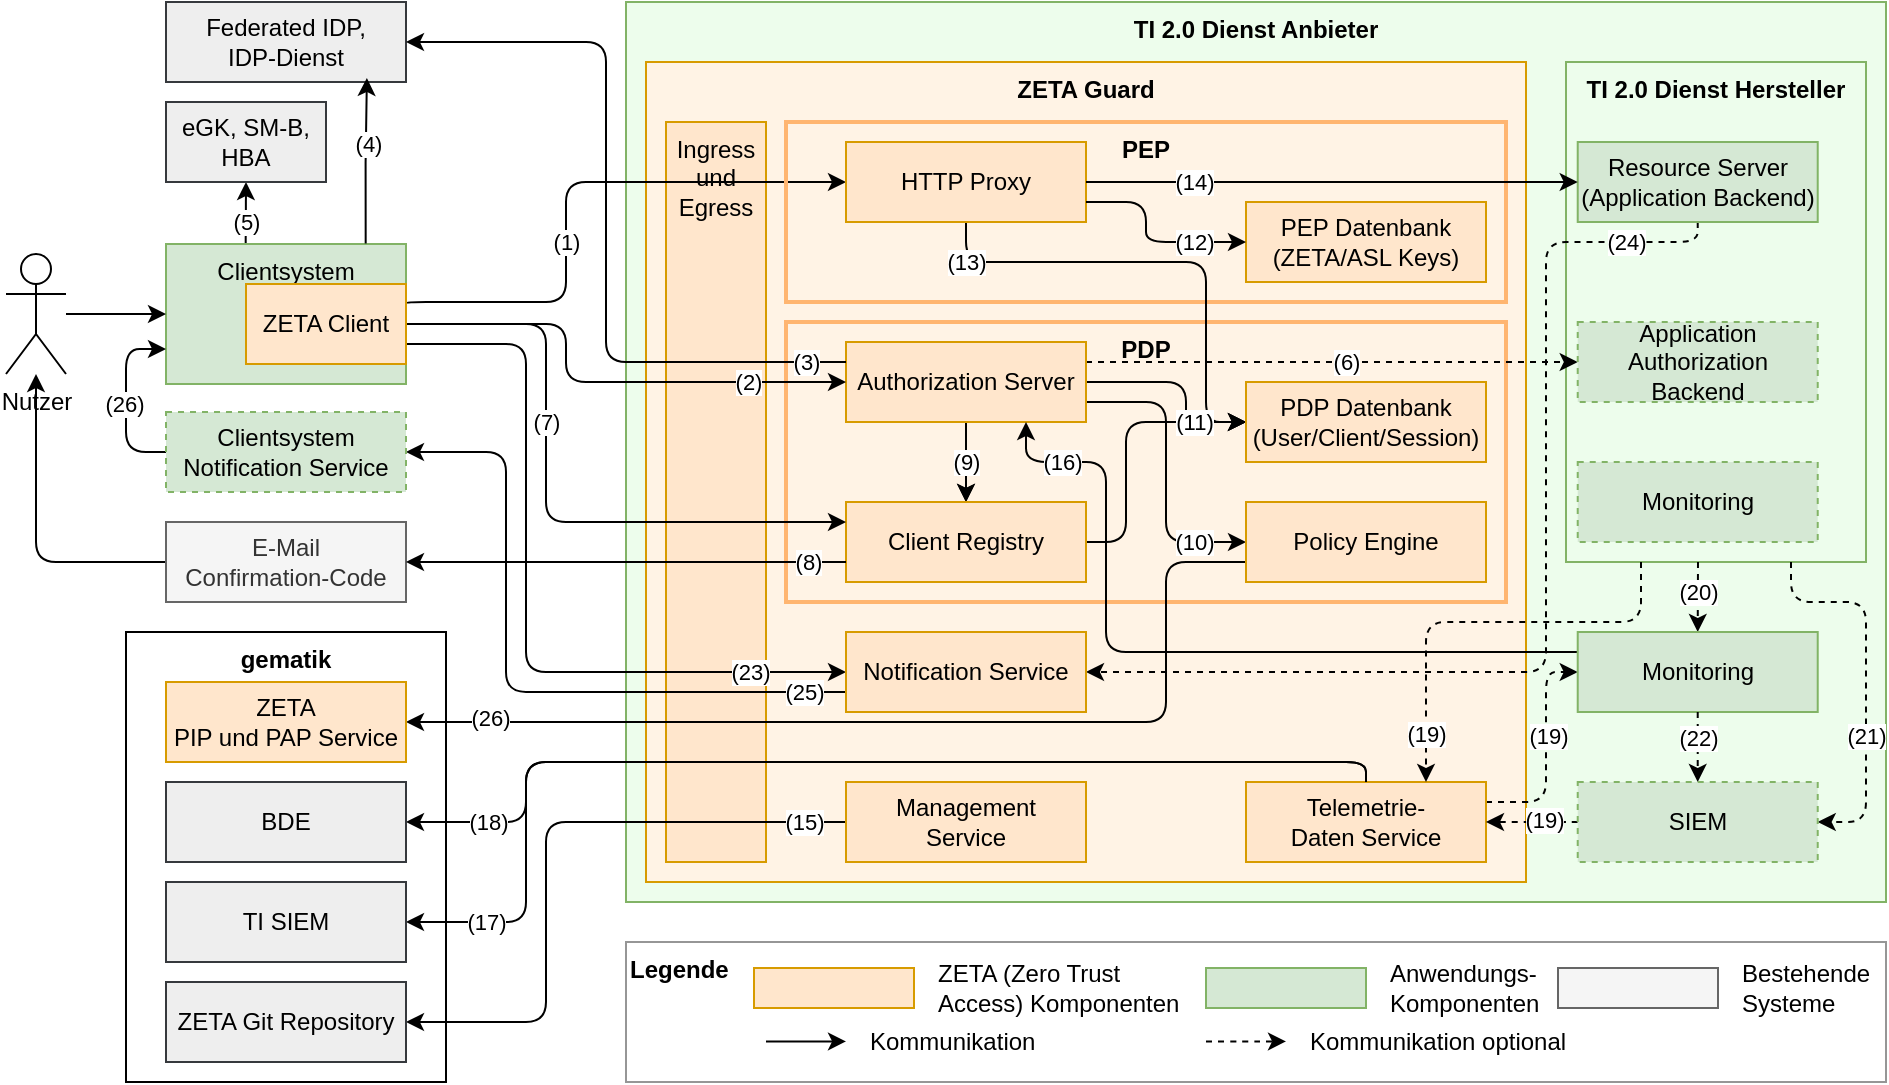 <mxfile version="26.0.11">
  <diagram name="Seite-1" id="rmcg_aQgjtSpjyozXI4n">
    <mxGraphModel dx="1082" dy="546" grid="1" gridSize="10" guides="1" tooltips="1" connect="1" arrows="1" fold="1" page="1" pageScale="1" pageWidth="1169" pageHeight="827" math="0" shadow="0">
      <root>
        <mxCell id="0" />
        <mxCell id="1" parent="0" />
        <mxCell id="VlHYgpy21l1go6Lui4qg-1" value="&lt;b&gt;TI 2.0 Dienst Anbieter&lt;/b&gt;" style="rounded=0;whiteSpace=wrap;html=1;fillColor=#edfdec;strokeColor=#82b366;align=center;verticalAlign=top;" parent="1" vertex="1">
          <mxGeometry x="470" y="120" width="630" height="450" as="geometry" />
        </mxCell>
        <mxCell id="l_uMv979gXDvH-ZaRyLK-6" value="&lt;b&gt;TI 2.0 Dienst Hersteller&lt;/b&gt;" style="rounded=0;whiteSpace=wrap;html=1;fillColor=#edfdec;strokeColor=#82b366;align=center;verticalAlign=top;" vertex="1" parent="1">
          <mxGeometry x="940" y="150" width="150" height="250" as="geometry" />
        </mxCell>
        <mxCell id="VlHYgpy21l1go6Lui4qg-20" value="" style="edgeStyle=orthogonalEdgeStyle;rounded=0;orthogonalLoop=1;jettySize=auto;html=1;" parent="1" source="VlHYgpy21l1go6Lui4qg-3" target="VlHYgpy21l1go6Lui4qg-7" edge="1">
          <mxGeometry relative="1" as="geometry" />
        </mxCell>
        <mxCell id="VlHYgpy21l1go6Lui4qg-2" value="&lt;b&gt;ZETA Guard&lt;/b&gt;" style="rounded=0;whiteSpace=wrap;html=1;align=center;verticalAlign=top;fillColor=#fff3e5;strokeColor=#d79b00;" parent="1" vertex="1">
          <mxGeometry x="480" y="150" width="440" height="410" as="geometry" />
        </mxCell>
        <mxCell id="VlHYgpy21l1go6Lui4qg-6" value="Ingress&lt;div&gt;und&lt;/div&gt;&lt;div&gt;Egress&lt;div&gt;&lt;/div&gt;&lt;/div&gt;" style="rounded=0;whiteSpace=wrap;html=1;fillColor=#ffe6cc;strokeColor=#d79b00;verticalAlign=top;" parent="1" vertex="1">
          <mxGeometry x="490" y="180" width="50" height="370" as="geometry" />
        </mxCell>
        <mxCell id="VlHYgpy21l1go6Lui4qg-73" value="&lt;b&gt;Legende&lt;/b&gt;" style="rounded=0;whiteSpace=wrap;html=1;align=left;verticalAlign=top;strokeColor=#969696;" parent="1" vertex="1">
          <mxGeometry x="470" y="590" width="630" height="70" as="geometry" />
        </mxCell>
        <mxCell id="VlHYgpy21l1go6Lui4qg-50" value="&lt;b&gt;gematik&lt;/b&gt;" style="rounded=0;whiteSpace=wrap;html=1;align=center;verticalAlign=top;" parent="1" vertex="1">
          <mxGeometry x="220" y="435" width="160" height="225" as="geometry" />
        </mxCell>
        <mxCell id="VlHYgpy21l1go6Lui4qg-5" value="&lt;b&gt;PDP&lt;/b&gt;" style="rounded=0;whiteSpace=wrap;html=1;fillColor=none;verticalAlign=top;strokeColor=#FFB570;strokeWidth=2;glass=0;shadow=0;" parent="1" vertex="1">
          <mxGeometry x="550" y="280" width="360" height="140" as="geometry" />
        </mxCell>
        <mxCell id="VlHYgpy21l1go6Lui4qg-12" style="edgeStyle=orthogonalEdgeStyle;rounded=1;orthogonalLoop=1;jettySize=auto;html=1;entryX=0;entryY=0.5;entryDx=0;entryDy=0;curved=0;enumerate=0;startArrow=none;startFill=0;exitX=1;exitY=0.75;exitDx=0;exitDy=0;" parent="1" source="VlHYgpy21l1go6Lui4qg-3" target="VlHYgpy21l1go6Lui4qg-4" edge="1">
          <mxGeometry relative="1" as="geometry">
            <Array as="points">
              <mxPoint x="740" y="320" />
              <mxPoint x="740" y="390" />
            </Array>
          </mxGeometry>
        </mxCell>
        <mxCell id="VlHYgpy21l1go6Lui4qg-13" value="(10)" style="edgeLabel;html=1;align=center;verticalAlign=middle;resizable=0;points=[];" parent="VlHYgpy21l1go6Lui4qg-12" vertex="1" connectable="0">
          <mxGeometry x="0.107" y="2" relative="1" as="geometry">
            <mxPoint x="12" y="27" as="offset" />
          </mxGeometry>
        </mxCell>
        <mxCell id="VlHYgpy21l1go6Lui4qg-17" style="edgeStyle=orthogonalEdgeStyle;rounded=0;orthogonalLoop=1;jettySize=auto;html=1;entryX=0.5;entryY=0;entryDx=0;entryDy=0;" parent="1" source="VlHYgpy21l1go6Lui4qg-3" target="VlHYgpy21l1go6Lui4qg-7" edge="1">
          <mxGeometry relative="1" as="geometry" />
        </mxCell>
        <mxCell id="VlHYgpy21l1go6Lui4qg-19" value="" style="edgeStyle=orthogonalEdgeStyle;rounded=0;orthogonalLoop=1;jettySize=auto;html=1;" parent="1" source="VlHYgpy21l1go6Lui4qg-3" target="VlHYgpy21l1go6Lui4qg-7" edge="1">
          <mxGeometry relative="1" as="geometry" />
        </mxCell>
        <mxCell id="jk131BD6AWYCNpcRmV59-23" value="(9)" style="edgeLabel;html=1;align=center;verticalAlign=middle;resizable=0;points=[];" parent="VlHYgpy21l1go6Lui4qg-19" vertex="1" connectable="0">
          <mxGeometry x="-0.2" y="3" relative="1" as="geometry">
            <mxPoint x="-3" y="4" as="offset" />
          </mxGeometry>
        </mxCell>
        <mxCell id="VlHYgpy21l1go6Lui4qg-42" style="edgeStyle=orthogonalEdgeStyle;rounded=0;orthogonalLoop=1;jettySize=auto;html=1;entryX=0;entryY=0.5;entryDx=0;entryDy=0;dashed=1;exitX=1;exitY=0.25;exitDx=0;exitDy=0;" parent="1" source="VlHYgpy21l1go6Lui4qg-3" target="VlHYgpy21l1go6Lui4qg-9" edge="1">
          <mxGeometry relative="1" as="geometry" />
        </mxCell>
        <mxCell id="VlHYgpy21l1go6Lui4qg-43" value="(6)" style="edgeLabel;html=1;align=center;verticalAlign=middle;resizable=0;points=[];" parent="VlHYgpy21l1go6Lui4qg-42" vertex="1" connectable="0">
          <mxGeometry x="-0.001" y="3" relative="1" as="geometry">
            <mxPoint x="7" y="3" as="offset" />
          </mxGeometry>
        </mxCell>
        <mxCell id="vCcO2jvL2H2B9ToVF4XY-5" style="edgeStyle=orthogonalEdgeStyle;rounded=1;orthogonalLoop=1;jettySize=auto;html=1;entryX=0;entryY=0.5;entryDx=0;entryDy=0;curved=0;exitX=1;exitY=0.5;exitDx=0;exitDy=0;" parent="1" source="VlHYgpy21l1go6Lui4qg-3" target="vCcO2jvL2H2B9ToVF4XY-1" edge="1">
          <mxGeometry relative="1" as="geometry">
            <Array as="points">
              <mxPoint x="750" y="310" />
              <mxPoint x="750" y="330" />
            </Array>
          </mxGeometry>
        </mxCell>
        <mxCell id="VlHYgpy21l1go6Lui4qg-3" value="Authorization Server" style="rounded=0;whiteSpace=wrap;html=1;fillColor=#ffe6cc;strokeColor=#d79b00;" parent="1" vertex="1">
          <mxGeometry x="580" y="290" width="120" height="40" as="geometry" />
        </mxCell>
        <mxCell id="VlHYgpy21l1go6Lui4qg-55" style="edgeStyle=orthogonalEdgeStyle;rounded=1;orthogonalLoop=1;jettySize=auto;html=1;entryX=1;entryY=0.5;entryDx=0;entryDy=0;exitX=0;exitY=0.75;exitDx=0;exitDy=0;curved=0;" parent="1" source="VlHYgpy21l1go6Lui4qg-4" target="VlHYgpy21l1go6Lui4qg-54" edge="1">
          <mxGeometry relative="1" as="geometry">
            <Array as="points">
              <mxPoint x="740" y="400" />
              <mxPoint x="740" y="480" />
            </Array>
          </mxGeometry>
        </mxCell>
        <mxCell id="l_uMv979gXDvH-ZaRyLK-8" value="(26)" style="edgeLabel;html=1;align=center;verticalAlign=middle;resizable=0;points=[];" vertex="1" connectable="0" parent="VlHYgpy21l1go6Lui4qg-55">
          <mxGeometry x="0.831" y="-2" relative="1" as="geometry">
            <mxPoint as="offset" />
          </mxGeometry>
        </mxCell>
        <mxCell id="VlHYgpy21l1go6Lui4qg-4" value="Policy Engine" style="rounded=0;whiteSpace=wrap;html=1;fillColor=#ffe6cc;strokeColor=#d79b00;" parent="1" vertex="1">
          <mxGeometry x="780" y="370" width="120" height="40" as="geometry" />
        </mxCell>
        <mxCell id="vCcO2jvL2H2B9ToVF4XY-2" style="edgeStyle=orthogonalEdgeStyle;rounded=1;orthogonalLoop=1;jettySize=auto;html=1;entryX=0;entryY=0.5;entryDx=0;entryDy=0;curved=0;" parent="1" source="VlHYgpy21l1go6Lui4qg-7" target="vCcO2jvL2H2B9ToVF4XY-1" edge="1">
          <mxGeometry relative="1" as="geometry">
            <Array as="points">
              <mxPoint x="720" y="390" />
              <mxPoint x="720" y="330" />
            </Array>
          </mxGeometry>
        </mxCell>
        <mxCell id="VlHYgpy21l1go6Lui4qg-7" value="Client Registry" style="rounded=0;whiteSpace=wrap;html=1;fillColor=#ffe6cc;strokeColor=#d79b00;" parent="1" vertex="1">
          <mxGeometry x="580" y="370" width="120" height="40" as="geometry" />
        </mxCell>
        <mxCell id="VlHYgpy21l1go6Lui4qg-49" style="edgeStyle=orthogonalEdgeStyle;rounded=1;orthogonalLoop=1;jettySize=auto;html=1;entryX=1;entryY=0.5;entryDx=0;entryDy=0;curved=0;exitX=0.75;exitY=1;exitDx=0;exitDy=0;dashed=1;" parent="1" source="l_uMv979gXDvH-ZaRyLK-6" target="VlHYgpy21l1go6Lui4qg-45" edge="1">
          <mxGeometry relative="1" as="geometry">
            <Array as="points">
              <mxPoint x="1053" y="420" />
              <mxPoint x="1090" y="420" />
              <mxPoint x="1090" y="530" />
            </Array>
            <mxPoint x="1134.14" y="430" as="sourcePoint" />
            <mxPoint x="1120.0" y="560" as="targetPoint" />
          </mxGeometry>
        </mxCell>
        <mxCell id="VlHYgpy21l1go6Lui4qg-62" value="(21)" style="edgeLabel;html=1;align=center;verticalAlign=middle;resizable=0;points=[];" parent="VlHYgpy21l1go6Lui4qg-49" vertex="1" connectable="0">
          <mxGeometry x="0.075" y="-1" relative="1" as="geometry">
            <mxPoint x="1" y="21" as="offset" />
          </mxGeometry>
        </mxCell>
        <mxCell id="YDH7UqgN-Gu_hTAg23kh-9" style="edgeStyle=orthogonalEdgeStyle;rounded=1;orthogonalLoop=1;jettySize=auto;html=1;entryX=1;entryY=0.5;entryDx=0;entryDy=0;exitX=0.5;exitY=1;exitDx=0;exitDy=0;curved=0;dashed=1;" parent="1" source="VlHYgpy21l1go6Lui4qg-8" target="jk131BD6AWYCNpcRmV59-15" edge="1">
          <mxGeometry relative="1" as="geometry">
            <Array as="points">
              <mxPoint x="1006" y="240" />
              <mxPoint x="930" y="240" />
              <mxPoint x="930" y="455" />
            </Array>
          </mxGeometry>
        </mxCell>
        <mxCell id="YDH7UqgN-Gu_hTAg23kh-12" value="(24)" style="edgeLabel;html=1;align=center;verticalAlign=middle;resizable=0;points=[];" parent="YDH7UqgN-Gu_hTAg23kh-9" vertex="1" connectable="0">
          <mxGeometry x="-0.782" y="1" relative="1" as="geometry">
            <mxPoint x="12" y="-1" as="offset" />
          </mxGeometry>
        </mxCell>
        <mxCell id="VlHYgpy21l1go6Lui4qg-8" value="&lt;div&gt;Resource Server&lt;/div&gt;&lt;div&gt;(Application Backend)&lt;/div&gt;" style="rounded=0;whiteSpace=wrap;html=1;fillColor=#d5e8d4;strokeColor=#82b366;" parent="1" vertex="1">
          <mxGeometry x="945.86" y="190" width="120" height="40" as="geometry" />
        </mxCell>
        <mxCell id="VlHYgpy21l1go6Lui4qg-82" style="edgeStyle=orthogonalEdgeStyle;rounded=0;orthogonalLoop=1;jettySize=auto;html=1;entryX=0.5;entryY=0;entryDx=0;entryDy=0;dashed=1;" parent="1" target="VlHYgpy21l1go6Lui4qg-14" edge="1">
          <mxGeometry relative="1" as="geometry">
            <mxPoint x="1006" y="400" as="sourcePoint" />
          </mxGeometry>
        </mxCell>
        <mxCell id="VlHYgpy21l1go6Lui4qg-83" value="(20)" style="edgeLabel;html=1;align=center;verticalAlign=middle;resizable=0;points=[];" parent="VlHYgpy21l1go6Lui4qg-82" vertex="1" connectable="0">
          <mxGeometry x="-0.087" y="1" relative="1" as="geometry">
            <mxPoint x="-1" y="-1" as="offset" />
          </mxGeometry>
        </mxCell>
        <mxCell id="VlHYgpy21l1go6Lui4qg-9" value="&lt;div&gt;Application Authorization Backend&lt;/div&gt;" style="rounded=0;whiteSpace=wrap;html=1;fillColor=#d5e8d4;strokeColor=#82b366;dashed=1;" parent="1" vertex="1">
          <mxGeometry x="945.86" y="280" width="120" height="40" as="geometry" />
        </mxCell>
        <mxCell id="VlHYgpy21l1go6Lui4qg-15" style="edgeStyle=orthogonalEdgeStyle;rounded=1;orthogonalLoop=1;jettySize=auto;html=1;startArrow=none;startFill=0;entryX=0;entryY=0.5;entryDx=0;entryDy=0;curved=0;exitX=1;exitY=0.25;exitDx=0;exitDy=0;dashed=1;" parent="1" source="VlHYgpy21l1go6Lui4qg-10" target="VlHYgpy21l1go6Lui4qg-14" edge="1">
          <mxGeometry relative="1" as="geometry">
            <Array as="points">
              <mxPoint x="930" y="520" />
              <mxPoint x="930" y="455" />
            </Array>
          </mxGeometry>
        </mxCell>
        <mxCell id="VlHYgpy21l1go6Lui4qg-10" value="Telemetrie-Daten&amp;nbsp;&lt;span style=&quot;background-color: initial;&quot;&gt;Service&lt;/span&gt;" style="rounded=0;whiteSpace=wrap;html=1;fillColor=#ffe6cc;strokeColor=#d79b00;" parent="1" vertex="1">
          <mxGeometry x="780" y="510" width="120" height="40" as="geometry" />
        </mxCell>
        <mxCell id="VlHYgpy21l1go6Lui4qg-71" style="edgeStyle=orthogonalEdgeStyle;rounded=1;orthogonalLoop=1;jettySize=auto;html=1;entryX=1;entryY=0.5;entryDx=0;entryDy=0;curved=0;exitX=0;exitY=0.5;exitDx=0;exitDy=0;" parent="1" source="VlHYgpy21l1go6Lui4qg-11" target="VlHYgpy21l1go6Lui4qg-69" edge="1">
          <mxGeometry relative="1" as="geometry">
            <Array as="points">
              <mxPoint x="430" y="530" />
              <mxPoint x="430" y="630" />
            </Array>
          </mxGeometry>
        </mxCell>
        <mxCell id="jk131BD6AWYCNpcRmV59-13" value="(15)" style="edgeLabel;html=1;align=center;verticalAlign=middle;resizable=0;points=[];" parent="VlHYgpy21l1go6Lui4qg-71" vertex="1" connectable="0">
          <mxGeometry x="-0.908" y="1" relative="1" as="geometry">
            <mxPoint x="-7" y="-1" as="offset" />
          </mxGeometry>
        </mxCell>
        <mxCell id="VlHYgpy21l1go6Lui4qg-11" value="Management&lt;div&gt;Service&lt;/div&gt;" style="rounded=0;whiteSpace=wrap;html=1;fillColor=#ffe6cc;strokeColor=#d79b00;" parent="1" vertex="1">
          <mxGeometry x="580" y="510" width="120" height="40" as="geometry" />
        </mxCell>
        <mxCell id="YDH7UqgN-Gu_hTAg23kh-14" style="edgeStyle=orthogonalEdgeStyle;rounded=1;orthogonalLoop=1;jettySize=auto;html=1;curved=0;entryX=0.75;entryY=1;entryDx=0;entryDy=0;exitX=0;exitY=0.25;exitDx=0;exitDy=0;" parent="1" source="VlHYgpy21l1go6Lui4qg-14" target="VlHYgpy21l1go6Lui4qg-3" edge="1">
          <mxGeometry relative="1" as="geometry">
            <Array as="points">
              <mxPoint x="710" y="445" />
              <mxPoint x="710" y="350" />
              <mxPoint x="670" y="350" />
            </Array>
          </mxGeometry>
        </mxCell>
        <mxCell id="YDH7UqgN-Gu_hTAg23kh-15" value="(16)" style="edgeLabel;html=1;align=center;verticalAlign=middle;resizable=0;points=[];" parent="YDH7UqgN-Gu_hTAg23kh-14" vertex="1" connectable="0">
          <mxGeometry x="0.81" relative="1" as="geometry">
            <mxPoint as="offset" />
          </mxGeometry>
        </mxCell>
        <mxCell id="VlHYgpy21l1go6Lui4qg-14" value="&lt;div&gt;Monitoring&lt;/div&gt;" style="rounded=0;whiteSpace=wrap;html=1;fillColor=#d5e8d4;strokeColor=#82b366;" parent="1" vertex="1">
          <mxGeometry x="945.86" y="435" width="120" height="40" as="geometry" />
        </mxCell>
        <mxCell id="VlHYgpy21l1go6Lui4qg-25" style="edgeStyle=orthogonalEdgeStyle;rounded=1;orthogonalLoop=1;jettySize=auto;html=1;curved=0;entryX=0;entryY=0.5;entryDx=0;entryDy=0;exitX=1;exitY=0.25;exitDx=0;exitDy=0;" parent="1" source="W73TImAPQAttKoGehWNf-1" target="3iQ7CieG_20oYP9cDW3w-2" edge="1">
          <mxGeometry relative="1" as="geometry">
            <Array as="points">
              <mxPoint x="360" y="270" />
              <mxPoint x="440" y="270" />
              <mxPoint x="440" y="210" />
            </Array>
            <mxPoint x="490" y="220" as="targetPoint" />
          </mxGeometry>
        </mxCell>
        <mxCell id="VlHYgpy21l1go6Lui4qg-26" value="(1)" style="edgeLabel;html=1;align=center;verticalAlign=middle;resizable=0;points=[];" parent="VlHYgpy21l1go6Lui4qg-25" vertex="1" connectable="0">
          <mxGeometry x="0.145" y="1" relative="1" as="geometry">
            <mxPoint x="-20" y="31" as="offset" />
          </mxGeometry>
        </mxCell>
        <mxCell id="VlHYgpy21l1go6Lui4qg-36" style="edgeStyle=orthogonalEdgeStyle;rounded=1;orthogonalLoop=1;jettySize=auto;html=1;entryX=0.5;entryY=1;entryDx=0;entryDy=0;curved=0;exitX=0.332;exitY=0;exitDx=0;exitDy=0;exitPerimeter=0;" parent="1" source="VlHYgpy21l1go6Lui4qg-22" target="VlHYgpy21l1go6Lui4qg-35" edge="1">
          <mxGeometry relative="1" as="geometry">
            <mxPoint x="280" y="269" as="sourcePoint" />
            <mxPoint x="280" y="230" as="targetPoint" />
          </mxGeometry>
        </mxCell>
        <mxCell id="VlHYgpy21l1go6Lui4qg-59" value="(5)" style="edgeLabel;html=1;align=center;verticalAlign=middle;resizable=0;points=[];" parent="VlHYgpy21l1go6Lui4qg-36" vertex="1" connectable="0">
          <mxGeometry x="-0.167" y="1" relative="1" as="geometry">
            <mxPoint x="1" y="2" as="offset" />
          </mxGeometry>
        </mxCell>
        <mxCell id="VlHYgpy21l1go6Lui4qg-22" value="Clientsystem" style="rounded=0;whiteSpace=wrap;html=1;fillColor=#d5e8d4;strokeColor=#82b366;verticalAlign=top;" parent="1" vertex="1">
          <mxGeometry x="240" y="241" width="120" height="70" as="geometry" />
        </mxCell>
        <mxCell id="VlHYgpy21l1go6Lui4qg-30" style="edgeStyle=orthogonalEdgeStyle;rounded=0;orthogonalLoop=1;jettySize=auto;html=1;entryX=0;entryY=0.5;entryDx=0;entryDy=0;" parent="1" source="VlHYgpy21l1go6Lui4qg-29" target="VlHYgpy21l1go6Lui4qg-22" edge="1">
          <mxGeometry relative="1" as="geometry" />
        </mxCell>
        <mxCell id="VlHYgpy21l1go6Lui4qg-29" value="Nutzer" style="shape=umlActor;verticalLabelPosition=bottom;verticalAlign=top;html=1;outlineConnect=0;" parent="1" vertex="1">
          <mxGeometry x="160" y="246" width="30" height="60" as="geometry" />
        </mxCell>
        <mxCell id="VlHYgpy21l1go6Lui4qg-32" style="edgeStyle=orthogonalEdgeStyle;rounded=1;orthogonalLoop=1;jettySize=auto;html=1;curved=0;" parent="1" source="VlHYgpy21l1go6Lui4qg-31" target="VlHYgpy21l1go6Lui4qg-29" edge="1">
          <mxGeometry relative="1" as="geometry" />
        </mxCell>
        <mxCell id="VlHYgpy21l1go6Lui4qg-31" value="E-Mail&lt;div&gt;Confirmation-Code&lt;/div&gt;" style="rounded=0;whiteSpace=wrap;html=1;fillColor=#f5f5f5;strokeColor=#666666;fontColor=#333333;" parent="1" vertex="1">
          <mxGeometry x="240" y="380" width="120" height="40" as="geometry" />
        </mxCell>
        <mxCell id="VlHYgpy21l1go6Lui4qg-35" value="eGK, SM-B,&lt;div&gt;HBA&lt;/div&gt;" style="rounded=0;whiteSpace=wrap;html=1;fillColor=#eeeeee;strokeColor=#36393d;" parent="1" vertex="1">
          <mxGeometry x="240" y="170" width="80" height="40" as="geometry" />
        </mxCell>
        <mxCell id="VlHYgpy21l1go6Lui4qg-37" value="Federated IDP,&lt;div&gt;IDP-Dienst&lt;/div&gt;" style="rounded=0;whiteSpace=wrap;html=1;fillColor=#eeeeee;strokeColor=#36393d;" parent="1" vertex="1">
          <mxGeometry x="240" y="120" width="120" height="40" as="geometry" />
        </mxCell>
        <mxCell id="VlHYgpy21l1go6Lui4qg-38" style="edgeStyle=orthogonalEdgeStyle;rounded=0;orthogonalLoop=1;jettySize=auto;html=1;entryX=0.837;entryY=0.95;entryDx=0;entryDy=0;entryPerimeter=0;exitX=0.832;exitY=-0.004;exitDx=0;exitDy=0;exitPerimeter=0;" parent="1" source="VlHYgpy21l1go6Lui4qg-22" target="VlHYgpy21l1go6Lui4qg-37" edge="1">
          <mxGeometry relative="1" as="geometry" />
        </mxCell>
        <mxCell id="VlHYgpy21l1go6Lui4qg-41" value="(4)" style="edgeLabel;html=1;align=center;verticalAlign=middle;resizable=0;points=[];" parent="VlHYgpy21l1go6Lui4qg-38" vertex="1" connectable="0">
          <mxGeometry x="0.181" y="1" relative="1" as="geometry">
            <mxPoint x="1" y="-2" as="offset" />
          </mxGeometry>
        </mxCell>
        <mxCell id="VlHYgpy21l1go6Lui4qg-56" style="edgeStyle=orthogonalEdgeStyle;rounded=1;orthogonalLoop=1;jettySize=auto;html=1;entryX=1;entryY=0.5;entryDx=0;entryDy=0;exitX=0.5;exitY=0;exitDx=0;exitDy=0;curved=0;" parent="1" source="VlHYgpy21l1go6Lui4qg-10" target="VlHYgpy21l1go6Lui4qg-52" edge="1">
          <mxGeometry relative="1" as="geometry">
            <Array as="points">
              <mxPoint x="840" y="500" />
              <mxPoint x="420" y="500" />
              <mxPoint x="420" y="530" />
            </Array>
          </mxGeometry>
        </mxCell>
        <mxCell id="jk131BD6AWYCNpcRmV59-14" value="(18)" style="edgeLabel;html=1;align=center;verticalAlign=middle;resizable=0;points=[];" parent="VlHYgpy21l1go6Lui4qg-56" vertex="1" connectable="0">
          <mxGeometry x="-0.733" relative="1" as="geometry">
            <mxPoint x="-380" y="30" as="offset" />
          </mxGeometry>
        </mxCell>
        <mxCell id="jJOLbxmHub2SlFU7AWsx-9" style="edgeStyle=orthogonalEdgeStyle;rounded=1;orthogonalLoop=1;jettySize=auto;html=1;entryX=1;entryY=0.5;entryDx=0;entryDy=0;curved=0;exitX=0.5;exitY=0;exitDx=0;exitDy=0;" parent="1" source="VlHYgpy21l1go6Lui4qg-10" target="VlHYgpy21l1go6Lui4qg-57" edge="1">
          <mxGeometry relative="1" as="geometry">
            <mxPoint x="840" y="500" as="sourcePoint" />
            <mxPoint x="350" y="570" as="targetPoint" />
            <Array as="points">
              <mxPoint x="840" y="500" />
              <mxPoint x="420" y="500" />
              <mxPoint x="420" y="580" />
            </Array>
          </mxGeometry>
        </mxCell>
        <mxCell id="jJOLbxmHub2SlFU7AWsx-11" value="(17)" style="edgeLabel;html=1;align=center;verticalAlign=middle;resizable=0;points=[];" parent="jJOLbxmHub2SlFU7AWsx-9" vertex="1" connectable="0">
          <mxGeometry x="-0.445" y="-1" relative="1" as="geometry">
            <mxPoint x="-292" y="81" as="offset" />
          </mxGeometry>
        </mxCell>
        <mxCell id="VlHYgpy21l1go6Lui4qg-58" style="edgeStyle=orthogonalEdgeStyle;rounded=1;orthogonalLoop=1;jettySize=auto;html=1;entryX=1;entryY=0.5;entryDx=0;entryDy=0;dashed=1;curved=0;exitX=0;exitY=0.5;exitDx=0;exitDy=0;startArrow=none;startFill=0;" parent="1" source="VlHYgpy21l1go6Lui4qg-45" target="VlHYgpy21l1go6Lui4qg-10" edge="1">
          <mxGeometry relative="1" as="geometry">
            <Array as="points">
              <mxPoint x="940" y="530" />
              <mxPoint x="940" y="530" />
            </Array>
          </mxGeometry>
        </mxCell>
        <mxCell id="sOrZkG92BAHNGE8nLPqt-10" value="(19)" style="edgeLabel;html=1;align=center;verticalAlign=middle;resizable=0;points=[];" parent="VlHYgpy21l1go6Lui4qg-58" vertex="1" connectable="0">
          <mxGeometry x="0.201" y="1" relative="1" as="geometry">
            <mxPoint x="12" y="-44" as="offset" />
          </mxGeometry>
        </mxCell>
        <mxCell id="l_uMv979gXDvH-ZaRyLK-11" value="(19)" style="edgeLabel;html=1;align=center;verticalAlign=middle;resizable=0;points=[];" vertex="1" connectable="0" parent="VlHYgpy21l1go6Lui4qg-58">
          <mxGeometry x="-0.265" y="-1" relative="1" as="geometry">
            <mxPoint as="offset" />
          </mxGeometry>
        </mxCell>
        <mxCell id="VlHYgpy21l1go6Lui4qg-48" style="edgeStyle=orthogonalEdgeStyle;rounded=1;orthogonalLoop=1;jettySize=auto;html=1;entryX=0.5;entryY=0;entryDx=0;entryDy=0;dashed=1;curved=0;exitX=0.5;exitY=1;exitDx=0;exitDy=0;" parent="1" source="VlHYgpy21l1go6Lui4qg-14" target="VlHYgpy21l1go6Lui4qg-45" edge="1">
          <mxGeometry relative="1" as="geometry">
            <Array as="points" />
          </mxGeometry>
        </mxCell>
        <mxCell id="VlHYgpy21l1go6Lui4qg-65" value="(22)" style="edgeLabel;html=1;align=center;verticalAlign=middle;resizable=0;points=[];" parent="VlHYgpy21l1go6Lui4qg-48" vertex="1" connectable="0">
          <mxGeometry x="-0.052" relative="1" as="geometry">
            <mxPoint y="-4" as="offset" />
          </mxGeometry>
        </mxCell>
        <mxCell id="VlHYgpy21l1go6Lui4qg-52" value="&lt;div&gt;BDE&lt;/div&gt;" style="rounded=0;whiteSpace=wrap;html=1;fillColor=#eeeeee;strokeColor=#36393d;" parent="1" vertex="1">
          <mxGeometry x="240" y="510" width="120" height="40" as="geometry" />
        </mxCell>
        <mxCell id="VlHYgpy21l1go6Lui4qg-54" value="&lt;div&gt;ZETA&lt;/div&gt;PIP und PAP Service" style="rounded=0;whiteSpace=wrap;html=1;fillColor=#ffe6cc;strokeColor=#d79b00;" parent="1" vertex="1">
          <mxGeometry x="240" y="460" width="120" height="40" as="geometry" />
        </mxCell>
        <mxCell id="VlHYgpy21l1go6Lui4qg-57" value="&lt;div&gt;TI SIEM&lt;/div&gt;" style="rounded=0;whiteSpace=wrap;html=1;fillColor=#eeeeee;strokeColor=#36393d;" parent="1" vertex="1">
          <mxGeometry x="240" y="560" width="120" height="40" as="geometry" />
        </mxCell>
        <mxCell id="VlHYgpy21l1go6Lui4qg-69" value="ZETA Git&amp;nbsp;&lt;span style=&quot;background-color: initial;&quot;&gt;Repository&lt;/span&gt;" style="rounded=0;whiteSpace=wrap;html=1;fillColor=#eeeeee;strokeColor=#36393d;" parent="1" vertex="1">
          <mxGeometry x="240" y="610" width="120" height="40" as="geometry" />
        </mxCell>
        <mxCell id="VlHYgpy21l1go6Lui4qg-74" value="" style="rounded=0;whiteSpace=wrap;html=1;fillColor=#ffe6cc;strokeColor=#d79b00;" parent="1" vertex="1">
          <mxGeometry x="534" y="603" width="80" height="20" as="geometry" />
        </mxCell>
        <mxCell id="VlHYgpy21l1go6Lui4qg-75" value="ZETA (Zero Trust Access) Komponenten" style="text;html=1;align=left;verticalAlign=middle;whiteSpace=wrap;rounded=0;" parent="1" vertex="1">
          <mxGeometry x="624" y="603" width="130" height="20" as="geometry" />
        </mxCell>
        <mxCell id="VlHYgpy21l1go6Lui4qg-76" value="" style="rounded=0;whiteSpace=wrap;html=1;fillColor=#d5e8d4;strokeColor=#82b366;" parent="1" vertex="1">
          <mxGeometry x="760" y="603" width="80" height="20" as="geometry" />
        </mxCell>
        <mxCell id="VlHYgpy21l1go6Lui4qg-77" value="Anwendungs-&lt;div&gt;Komponenten&lt;/div&gt;" style="text;html=1;align=left;verticalAlign=middle;whiteSpace=wrap;rounded=0;" parent="1" vertex="1">
          <mxGeometry x="850" y="603" width="70" height="20" as="geometry" />
        </mxCell>
        <mxCell id="VlHYgpy21l1go6Lui4qg-78" value="" style="rounded=0;whiteSpace=wrap;html=1;fillColor=#f5f5f5;strokeColor=#666666;fontColor=#333333;" parent="1" vertex="1">
          <mxGeometry x="936" y="603" width="80" height="20" as="geometry" />
        </mxCell>
        <mxCell id="VlHYgpy21l1go6Lui4qg-79" value="Bestehende&lt;div&gt;Systeme&lt;/div&gt;" style="text;html=1;align=left;verticalAlign=middle;whiteSpace=wrap;rounded=0;" parent="1" vertex="1">
          <mxGeometry x="1026" y="603" width="74" height="20" as="geometry" />
        </mxCell>
        <mxCell id="VlHYgpy21l1go6Lui4qg-88" style="edgeStyle=orthogonalEdgeStyle;rounded=1;orthogonalLoop=1;jettySize=auto;html=1;curved=0;" parent="1" edge="1">
          <mxGeometry relative="1" as="geometry">
            <mxPoint x="540" y="639.71" as="sourcePoint" />
            <mxPoint x="580" y="639.71" as="targetPoint" />
            <Array as="points">
              <mxPoint x="560" y="640" />
              <mxPoint x="560" y="640" />
            </Array>
          </mxGeometry>
        </mxCell>
        <mxCell id="VlHYgpy21l1go6Lui4qg-90" value="Kommunikation" style="text;html=1;align=left;verticalAlign=middle;whiteSpace=wrap;rounded=0;" parent="1" vertex="1">
          <mxGeometry x="590" y="630" width="95" height="20" as="geometry" />
        </mxCell>
        <mxCell id="VlHYgpy21l1go6Lui4qg-91" style="edgeStyle=orthogonalEdgeStyle;rounded=1;orthogonalLoop=1;jettySize=auto;html=1;curved=0;dashed=1;" parent="1" edge="1">
          <mxGeometry relative="1" as="geometry">
            <mxPoint x="760" y="639.71" as="sourcePoint" />
            <mxPoint x="800" y="639.71" as="targetPoint" />
            <Array as="points">
              <mxPoint x="780" y="639.71" />
              <mxPoint x="780" y="639.71" />
            </Array>
          </mxGeometry>
        </mxCell>
        <mxCell id="VlHYgpy21l1go6Lui4qg-92" value="Kommunikation optional" style="text;html=1;align=left;verticalAlign=middle;whiteSpace=wrap;rounded=0;" parent="1" vertex="1">
          <mxGeometry x="810" y="630" width="140" height="20" as="geometry" />
        </mxCell>
        <mxCell id="VlHYgpy21l1go6Lui4qg-23" style="edgeStyle=orthogonalEdgeStyle;rounded=1;orthogonalLoop=1;jettySize=auto;html=1;entryX=0;entryY=0.5;entryDx=0;entryDy=0;exitX=1;exitY=0.5;exitDx=0;exitDy=0;curved=0;" parent="1" source="W73TImAPQAttKoGehWNf-1" target="VlHYgpy21l1go6Lui4qg-3" edge="1">
          <mxGeometry relative="1" as="geometry">
            <Array as="points">
              <mxPoint x="440" y="281" />
              <mxPoint x="440" y="310" />
            </Array>
          </mxGeometry>
        </mxCell>
        <mxCell id="VlHYgpy21l1go6Lui4qg-24" value="(2)" style="edgeLabel;html=1;align=center;verticalAlign=middle;resizable=0;points=[];" parent="VlHYgpy21l1go6Lui4qg-23" vertex="1" connectable="0">
          <mxGeometry x="-0.467" y="-3" relative="1" as="geometry">
            <mxPoint x="104" y="26" as="offset" />
          </mxGeometry>
        </mxCell>
        <mxCell id="VlHYgpy21l1go6Lui4qg-39" style="edgeStyle=orthogonalEdgeStyle;rounded=1;orthogonalLoop=1;jettySize=auto;html=1;curved=0;exitX=1;exitY=0.5;exitDx=0;exitDy=0;" parent="1" source="W73TImAPQAttKoGehWNf-1" target="VlHYgpy21l1go6Lui4qg-7" edge="1">
          <mxGeometry relative="1" as="geometry">
            <Array as="points">
              <mxPoint x="430" y="281" />
              <mxPoint x="430" y="380" />
            </Array>
          </mxGeometry>
        </mxCell>
        <mxCell id="VlHYgpy21l1go6Lui4qg-40" value="(7)" style="edgeLabel;html=1;align=center;verticalAlign=middle;resizable=0;points=[];" parent="VlHYgpy21l1go6Lui4qg-39" vertex="1" connectable="0">
          <mxGeometry x="0.201" y="-1" relative="1" as="geometry">
            <mxPoint x="-23" y="-51" as="offset" />
          </mxGeometry>
        </mxCell>
        <mxCell id="VlHYgpy21l1go6Lui4qg-33" style="edgeStyle=orthogonalEdgeStyle;rounded=0;orthogonalLoop=1;jettySize=auto;html=1;entryX=1;entryY=0.5;entryDx=0;entryDy=0;exitX=0;exitY=0.75;exitDx=0;exitDy=0;" parent="1" source="VlHYgpy21l1go6Lui4qg-7" target="VlHYgpy21l1go6Lui4qg-31" edge="1">
          <mxGeometry relative="1" as="geometry" />
        </mxCell>
        <mxCell id="VlHYgpy21l1go6Lui4qg-34" value="(8)" style="edgeLabel;html=1;align=center;verticalAlign=middle;resizable=0;points=[];" parent="VlHYgpy21l1go6Lui4qg-33" vertex="1" connectable="0">
          <mxGeometry x="0.377" y="1" relative="1" as="geometry">
            <mxPoint x="132" y="-1" as="offset" />
          </mxGeometry>
        </mxCell>
        <mxCell id="jk131BD6AWYCNpcRmV59-16" style="edgeStyle=orthogonalEdgeStyle;rounded=1;orthogonalLoop=1;jettySize=auto;html=1;entryX=0;entryY=0.5;entryDx=0;entryDy=0;curved=0;exitX=1;exitY=0.75;exitDx=0;exitDy=0;" parent="1" source="W73TImAPQAttKoGehWNf-1" target="jk131BD6AWYCNpcRmV59-15" edge="1">
          <mxGeometry relative="1" as="geometry">
            <Array as="points">
              <mxPoint x="420" y="291" />
              <mxPoint x="420" y="455" />
            </Array>
          </mxGeometry>
        </mxCell>
        <mxCell id="jk131BD6AWYCNpcRmV59-17" value="(23)" style="edgeLabel;html=1;align=center;verticalAlign=middle;resizable=0;points=[];" parent="jk131BD6AWYCNpcRmV59-16" vertex="1" connectable="0">
          <mxGeometry x="0.294" y="-2" relative="1" as="geometry">
            <mxPoint x="87" y="-2" as="offset" />
          </mxGeometry>
        </mxCell>
        <mxCell id="W73TImAPQAttKoGehWNf-1" value="ZETA Client" style="rounded=0;whiteSpace=wrap;html=1;fillColor=#ffe6cc;strokeColor=#d79b00;" parent="1" vertex="1">
          <mxGeometry x="280" y="261" width="80" height="40" as="geometry" />
        </mxCell>
        <mxCell id="3iQ7CieG_20oYP9cDW3w-1" value="&lt;b&gt;PEP&lt;/b&gt;" style="rounded=0;whiteSpace=wrap;html=1;fillColor=none;verticalAlign=top;strokeColor=#FFB570;strokeWidth=2;" parent="1" vertex="1">
          <mxGeometry x="550" y="180" width="360" height="90" as="geometry" />
        </mxCell>
        <mxCell id="vCcO2jvL2H2B9ToVF4XY-4" style="edgeStyle=orthogonalEdgeStyle;rounded=1;orthogonalLoop=1;jettySize=auto;html=1;curved=0;exitX=0.5;exitY=1;exitDx=0;exitDy=0;" parent="1" source="3iQ7CieG_20oYP9cDW3w-2" edge="1">
          <mxGeometry relative="1" as="geometry">
            <mxPoint x="780" y="330" as="targetPoint" />
            <Array as="points">
              <mxPoint x="640" y="250" />
              <mxPoint x="760" y="250" />
              <mxPoint x="760" y="330" />
            </Array>
          </mxGeometry>
        </mxCell>
        <mxCell id="jk131BD6AWYCNpcRmV59-9" value="(11)" style="edgeLabel;html=1;align=center;verticalAlign=middle;resizable=0;points=[];" parent="vCcO2jvL2H2B9ToVF4XY-4" vertex="1" connectable="0">
          <mxGeometry x="0.896" y="1" relative="1" as="geometry">
            <mxPoint x="-14" y="1" as="offset" />
          </mxGeometry>
        </mxCell>
        <mxCell id="jk131BD6AWYCNpcRmV59-11" value="(13)" style="edgeLabel;html=1;align=center;verticalAlign=middle;resizable=0;points=[];" parent="vCcO2jvL2H2B9ToVF4XY-4" vertex="1" connectable="0">
          <mxGeometry x="-0.278" y="1" relative="1" as="geometry">
            <mxPoint x="-67" y="1" as="offset" />
          </mxGeometry>
        </mxCell>
        <mxCell id="3iQ7CieG_20oYP9cDW3w-2" value="HTTP Proxy" style="rounded=0;whiteSpace=wrap;html=1;fillColor=#ffe6cc;strokeColor=#d79b00;" parent="1" vertex="1">
          <mxGeometry x="580" y="190" width="120" height="40" as="geometry" />
        </mxCell>
        <mxCell id="W73TImAPQAttKoGehWNf-2" style="edgeStyle=orthogonalEdgeStyle;rounded=1;orthogonalLoop=1;jettySize=auto;html=1;entryX=1;entryY=0.5;entryDx=0;entryDy=0;exitX=0;exitY=0.25;exitDx=0;exitDy=0;curved=0;" parent="1" source="VlHYgpy21l1go6Lui4qg-3" target="VlHYgpy21l1go6Lui4qg-37" edge="1">
          <mxGeometry relative="1" as="geometry">
            <Array as="points">
              <mxPoint x="460" y="300" />
              <mxPoint x="460" y="140" />
            </Array>
          </mxGeometry>
        </mxCell>
        <mxCell id="W73TImAPQAttKoGehWNf-3" value="(3)" style="edgeLabel;html=1;align=center;verticalAlign=middle;resizable=0;points=[];" parent="W73TImAPQAttKoGehWNf-2" vertex="1" connectable="0">
          <mxGeometry x="0.002" y="1" relative="1" as="geometry">
            <mxPoint x="101" y="70" as="offset" />
          </mxGeometry>
        </mxCell>
        <mxCell id="VlHYgpy21l1go6Lui4qg-16" style="edgeStyle=orthogonalEdgeStyle;rounded=1;orthogonalLoop=1;jettySize=auto;html=1;entryX=0;entryY=0.5;entryDx=0;entryDy=0;exitX=1;exitY=0.5;exitDx=0;exitDy=0;curved=0;" parent="1" source="3iQ7CieG_20oYP9cDW3w-2" target="VlHYgpy21l1go6Lui4qg-8" edge="1">
          <mxGeometry relative="1" as="geometry" />
        </mxCell>
        <mxCell id="VlHYgpy21l1go6Lui4qg-60" value="(14)" style="edgeLabel;html=1;align=center;verticalAlign=middle;resizable=0;points=[];" parent="VlHYgpy21l1go6Lui4qg-16" vertex="1" connectable="0">
          <mxGeometry x="-0.396" y="1" relative="1" as="geometry">
            <mxPoint x="-20" y="1" as="offset" />
          </mxGeometry>
        </mxCell>
        <mxCell id="vCcO2jvL2H2B9ToVF4XY-1" value="PDP Datenbank&lt;div&gt;(User/Client/Session)&lt;/div&gt;" style="rounded=0;whiteSpace=wrap;html=1;fillColor=#ffe6cc;strokeColor=#d79b00;" parent="1" vertex="1">
          <mxGeometry x="780" y="310" width="120" height="40" as="geometry" />
        </mxCell>
        <mxCell id="2" value="PEP Datenbank&lt;div&gt;(ZETA/ASL Keys)&lt;/div&gt;" style="rounded=0;whiteSpace=wrap;html=1;fillColor=#ffe6cc;strokeColor=#d79b00;" parent="1" vertex="1">
          <mxGeometry x="780" y="220" width="120" height="40" as="geometry" />
        </mxCell>
        <mxCell id="6" style="edgeStyle=orthogonalEdgeStyle;rounded=1;orthogonalLoop=1;jettySize=auto;html=1;curved=0;exitX=1;exitY=0.75;exitDx=0;exitDy=0;entryX=0;entryY=0.5;entryDx=0;entryDy=0;" parent="1" source="3iQ7CieG_20oYP9cDW3w-2" target="2" edge="1">
          <mxGeometry relative="1" as="geometry">
            <mxPoint x="790" y="340" as="targetPoint" />
            <Array as="points">
              <mxPoint x="730" y="220" />
              <mxPoint x="730" y="240" />
            </Array>
            <mxPoint x="650" y="240" as="sourcePoint" />
          </mxGeometry>
        </mxCell>
        <mxCell id="jk131BD6AWYCNpcRmV59-12" value="(12)" style="edgeLabel;html=1;align=center;verticalAlign=middle;resizable=0;points=[];" parent="6" vertex="1" connectable="0">
          <mxGeometry x="-0.217" y="-2" relative="1" as="geometry">
            <mxPoint x="26" y="11" as="offset" />
          </mxGeometry>
        </mxCell>
        <mxCell id="VlHYgpy21l1go6Lui4qg-45" value="&lt;div&gt;SIEM&lt;/div&gt;" style="rounded=0;whiteSpace=wrap;html=1;fillColor=#d5e8d4;strokeColor=#82b366;dashed=1;" parent="1" vertex="1">
          <mxGeometry x="945.86" y="510" width="120" height="40" as="geometry" />
        </mxCell>
        <mxCell id="jk131BD6AWYCNpcRmV59-21" style="edgeStyle=orthogonalEdgeStyle;rounded=1;orthogonalLoop=1;jettySize=auto;html=1;entryX=1;entryY=0.5;entryDx=0;entryDy=0;exitX=0;exitY=0.75;exitDx=0;exitDy=0;curved=0;" parent="1" source="jk131BD6AWYCNpcRmV59-15" target="jk131BD6AWYCNpcRmV59-20" edge="1">
          <mxGeometry relative="1" as="geometry">
            <Array as="points">
              <mxPoint x="410" y="465" />
              <mxPoint x="410" y="345" />
            </Array>
          </mxGeometry>
        </mxCell>
        <mxCell id="jk131BD6AWYCNpcRmV59-22" value="(25)" style="edgeLabel;html=1;align=center;verticalAlign=middle;resizable=0;points=[];" parent="jk131BD6AWYCNpcRmV59-21" vertex="1" connectable="0">
          <mxGeometry x="-0.86" relative="1" as="geometry">
            <mxPoint x="3" as="offset" />
          </mxGeometry>
        </mxCell>
        <mxCell id="jk131BD6AWYCNpcRmV59-15" value="&lt;div&gt;Notification Service&lt;/div&gt;" style="rounded=0;whiteSpace=wrap;html=1;fillColor=#ffe6cc;strokeColor=#d79b00;" parent="1" vertex="1">
          <mxGeometry x="580" y="435" width="120" height="40" as="geometry" />
        </mxCell>
        <mxCell id="jk131BD6AWYCNpcRmV59-25" style="edgeStyle=orthogonalEdgeStyle;rounded=1;orthogonalLoop=1;jettySize=auto;html=1;entryX=0;entryY=0.75;entryDx=0;entryDy=0;exitX=0;exitY=0.5;exitDx=0;exitDy=0;curved=0;" parent="1" source="jk131BD6AWYCNpcRmV59-20" target="VlHYgpy21l1go6Lui4qg-22" edge="1">
          <mxGeometry relative="1" as="geometry" />
        </mxCell>
        <mxCell id="jk131BD6AWYCNpcRmV59-26" value="(26)" style="edgeLabel;html=1;align=center;verticalAlign=middle;resizable=0;points=[];" parent="jk131BD6AWYCNpcRmV59-25" vertex="1" connectable="0">
          <mxGeometry x="-0.03" y="1" relative="1" as="geometry">
            <mxPoint as="offset" />
          </mxGeometry>
        </mxCell>
        <mxCell id="jk131BD6AWYCNpcRmV59-20" value="Clientsystem Notification Service" style="rounded=0;whiteSpace=wrap;html=1;fillColor=#d5e8d4;strokeColor=#82b366;dashed=1;" parent="1" vertex="1">
          <mxGeometry x="240" y="325" width="120" height="40" as="geometry" />
        </mxCell>
        <mxCell id="l_uMv979gXDvH-ZaRyLK-9" style="edgeStyle=orthogonalEdgeStyle;rounded=1;orthogonalLoop=1;jettySize=auto;html=1;entryX=0.75;entryY=0;entryDx=0;entryDy=0;curved=0;dashed=1;exitX=0.25;exitY=1;exitDx=0;exitDy=0;" edge="1" parent="1" source="l_uMv979gXDvH-ZaRyLK-6" target="VlHYgpy21l1go6Lui4qg-10">
          <mxGeometry relative="1" as="geometry">
            <Array as="points">
              <mxPoint x="977" y="430" />
              <mxPoint x="870" y="430" />
            </Array>
          </mxGeometry>
        </mxCell>
        <mxCell id="l_uMv979gXDvH-ZaRyLK-10" value="(19)" style="edgeLabel;html=1;align=center;verticalAlign=middle;resizable=0;points=[];" vertex="1" connectable="0" parent="l_uMv979gXDvH-ZaRyLK-9">
          <mxGeometry x="0.694" relative="1" as="geometry">
            <mxPoint y="9" as="offset" />
          </mxGeometry>
        </mxCell>
        <mxCell id="l_uMv979gXDvH-ZaRyLK-7" value="&lt;div&gt;Monitoring&lt;/div&gt;" style="rounded=0;whiteSpace=wrap;html=1;fillColor=#d5e8d4;strokeColor=#82b366;dashed=1;" vertex="1" parent="1">
          <mxGeometry x="945.86" y="350" width="120" height="40" as="geometry" />
        </mxCell>
      </root>
    </mxGraphModel>
  </diagram>
</mxfile>

